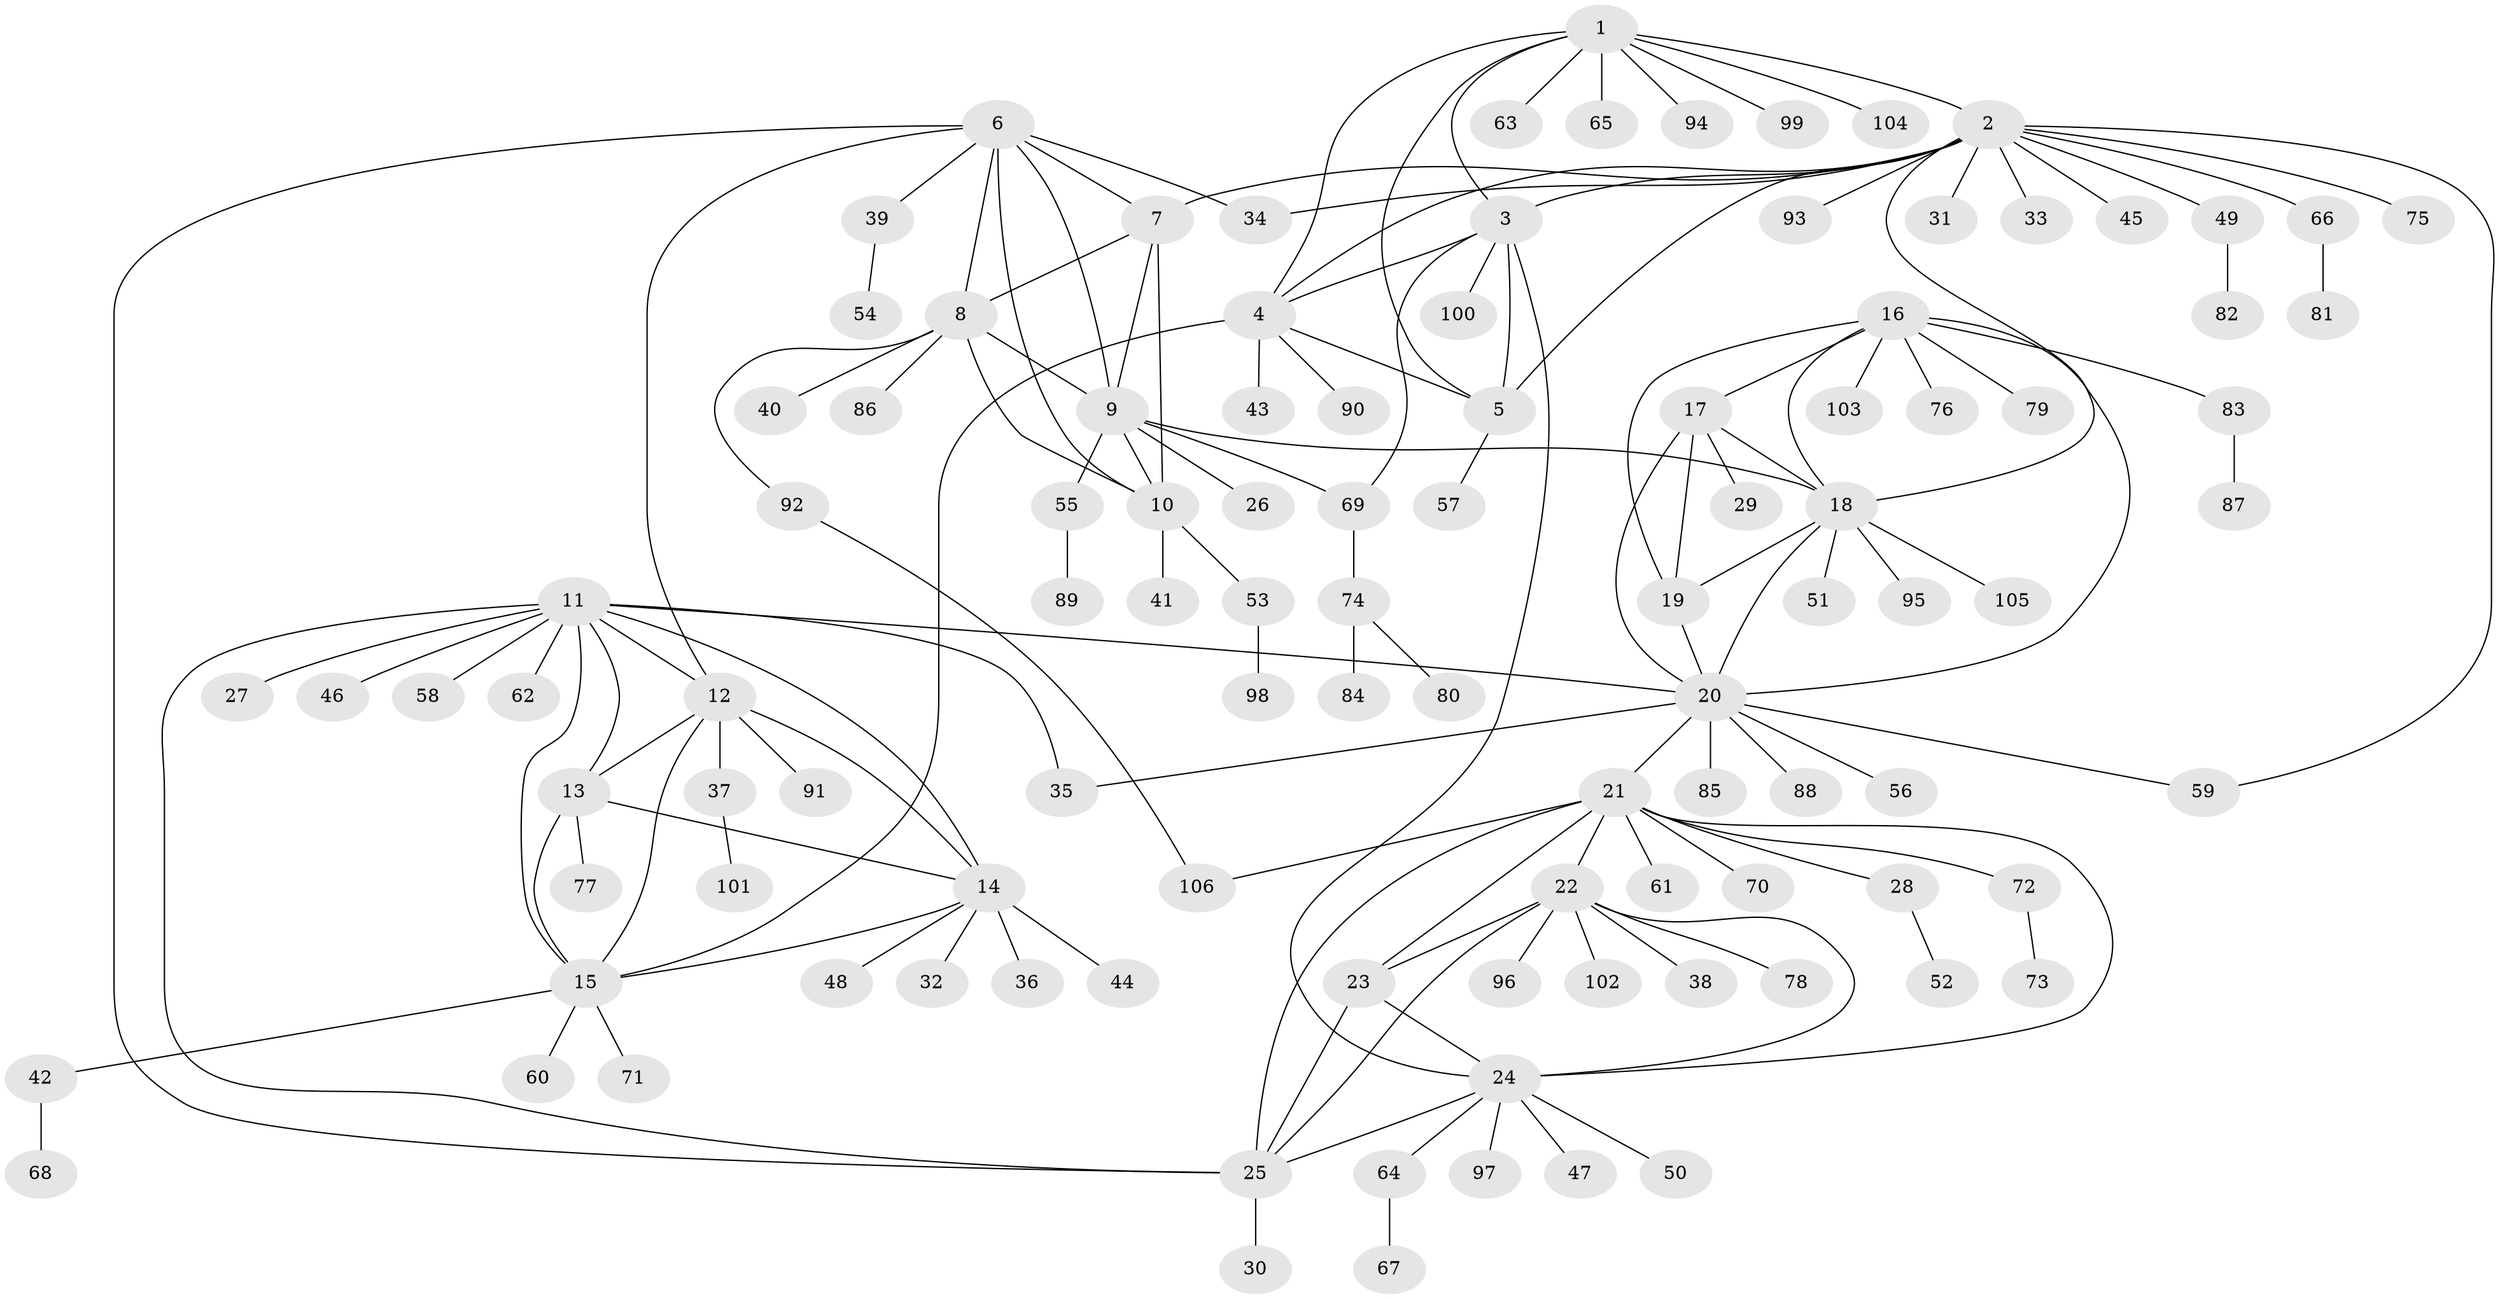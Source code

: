 // coarse degree distribution, {9: 0.01282051282051282, 13: 0.01282051282051282, 7: 0.07692307692307693, 12: 0.01282051282051282, 8: 0.02564102564102564, 5: 0.01282051282051282, 4: 0.038461538461538464, 10: 0.01282051282051282, 6: 0.02564102564102564, 3: 0.01282051282051282, 18: 0.01282051282051282, 1: 0.6410256410256411, 2: 0.10256410256410256}
// Generated by graph-tools (version 1.1) at 2025/24/03/03/25 07:24:17]
// undirected, 106 vertices, 146 edges
graph export_dot {
graph [start="1"]
  node [color=gray90,style=filled];
  1;
  2;
  3;
  4;
  5;
  6;
  7;
  8;
  9;
  10;
  11;
  12;
  13;
  14;
  15;
  16;
  17;
  18;
  19;
  20;
  21;
  22;
  23;
  24;
  25;
  26;
  27;
  28;
  29;
  30;
  31;
  32;
  33;
  34;
  35;
  36;
  37;
  38;
  39;
  40;
  41;
  42;
  43;
  44;
  45;
  46;
  47;
  48;
  49;
  50;
  51;
  52;
  53;
  54;
  55;
  56;
  57;
  58;
  59;
  60;
  61;
  62;
  63;
  64;
  65;
  66;
  67;
  68;
  69;
  70;
  71;
  72;
  73;
  74;
  75;
  76;
  77;
  78;
  79;
  80;
  81;
  82;
  83;
  84;
  85;
  86;
  87;
  88;
  89;
  90;
  91;
  92;
  93;
  94;
  95;
  96;
  97;
  98;
  99;
  100;
  101;
  102;
  103;
  104;
  105;
  106;
  1 -- 2;
  1 -- 3;
  1 -- 4;
  1 -- 5;
  1 -- 63;
  1 -- 65;
  1 -- 94;
  1 -- 99;
  1 -- 104;
  2 -- 3;
  2 -- 4;
  2 -- 5;
  2 -- 7;
  2 -- 18;
  2 -- 31;
  2 -- 33;
  2 -- 34;
  2 -- 45;
  2 -- 49;
  2 -- 59;
  2 -- 66;
  2 -- 75;
  2 -- 93;
  3 -- 4;
  3 -- 5;
  3 -- 24;
  3 -- 69;
  3 -- 100;
  4 -- 5;
  4 -- 15;
  4 -- 43;
  4 -- 90;
  5 -- 57;
  6 -- 7;
  6 -- 8;
  6 -- 9;
  6 -- 10;
  6 -- 12;
  6 -- 25;
  6 -- 34;
  6 -- 39;
  7 -- 8;
  7 -- 9;
  7 -- 10;
  8 -- 9;
  8 -- 10;
  8 -- 40;
  8 -- 86;
  8 -- 92;
  9 -- 10;
  9 -- 18;
  9 -- 26;
  9 -- 55;
  9 -- 69;
  10 -- 41;
  10 -- 53;
  11 -- 12;
  11 -- 13;
  11 -- 14;
  11 -- 15;
  11 -- 20;
  11 -- 25;
  11 -- 27;
  11 -- 35;
  11 -- 46;
  11 -- 58;
  11 -- 62;
  12 -- 13;
  12 -- 14;
  12 -- 15;
  12 -- 37;
  12 -- 91;
  13 -- 14;
  13 -- 15;
  13 -- 77;
  14 -- 15;
  14 -- 32;
  14 -- 36;
  14 -- 44;
  14 -- 48;
  15 -- 42;
  15 -- 60;
  15 -- 71;
  16 -- 17;
  16 -- 18;
  16 -- 19;
  16 -- 20;
  16 -- 76;
  16 -- 79;
  16 -- 83;
  16 -- 103;
  17 -- 18;
  17 -- 19;
  17 -- 20;
  17 -- 29;
  18 -- 19;
  18 -- 20;
  18 -- 51;
  18 -- 95;
  18 -- 105;
  19 -- 20;
  20 -- 21;
  20 -- 35;
  20 -- 56;
  20 -- 59;
  20 -- 85;
  20 -- 88;
  21 -- 22;
  21 -- 23;
  21 -- 24;
  21 -- 25;
  21 -- 28;
  21 -- 61;
  21 -- 70;
  21 -- 72;
  21 -- 106;
  22 -- 23;
  22 -- 24;
  22 -- 25;
  22 -- 38;
  22 -- 78;
  22 -- 96;
  22 -- 102;
  23 -- 24;
  23 -- 25;
  24 -- 25;
  24 -- 47;
  24 -- 50;
  24 -- 64;
  24 -- 97;
  25 -- 30;
  28 -- 52;
  37 -- 101;
  39 -- 54;
  42 -- 68;
  49 -- 82;
  53 -- 98;
  55 -- 89;
  64 -- 67;
  66 -- 81;
  69 -- 74;
  72 -- 73;
  74 -- 80;
  74 -- 84;
  83 -- 87;
  92 -- 106;
}
